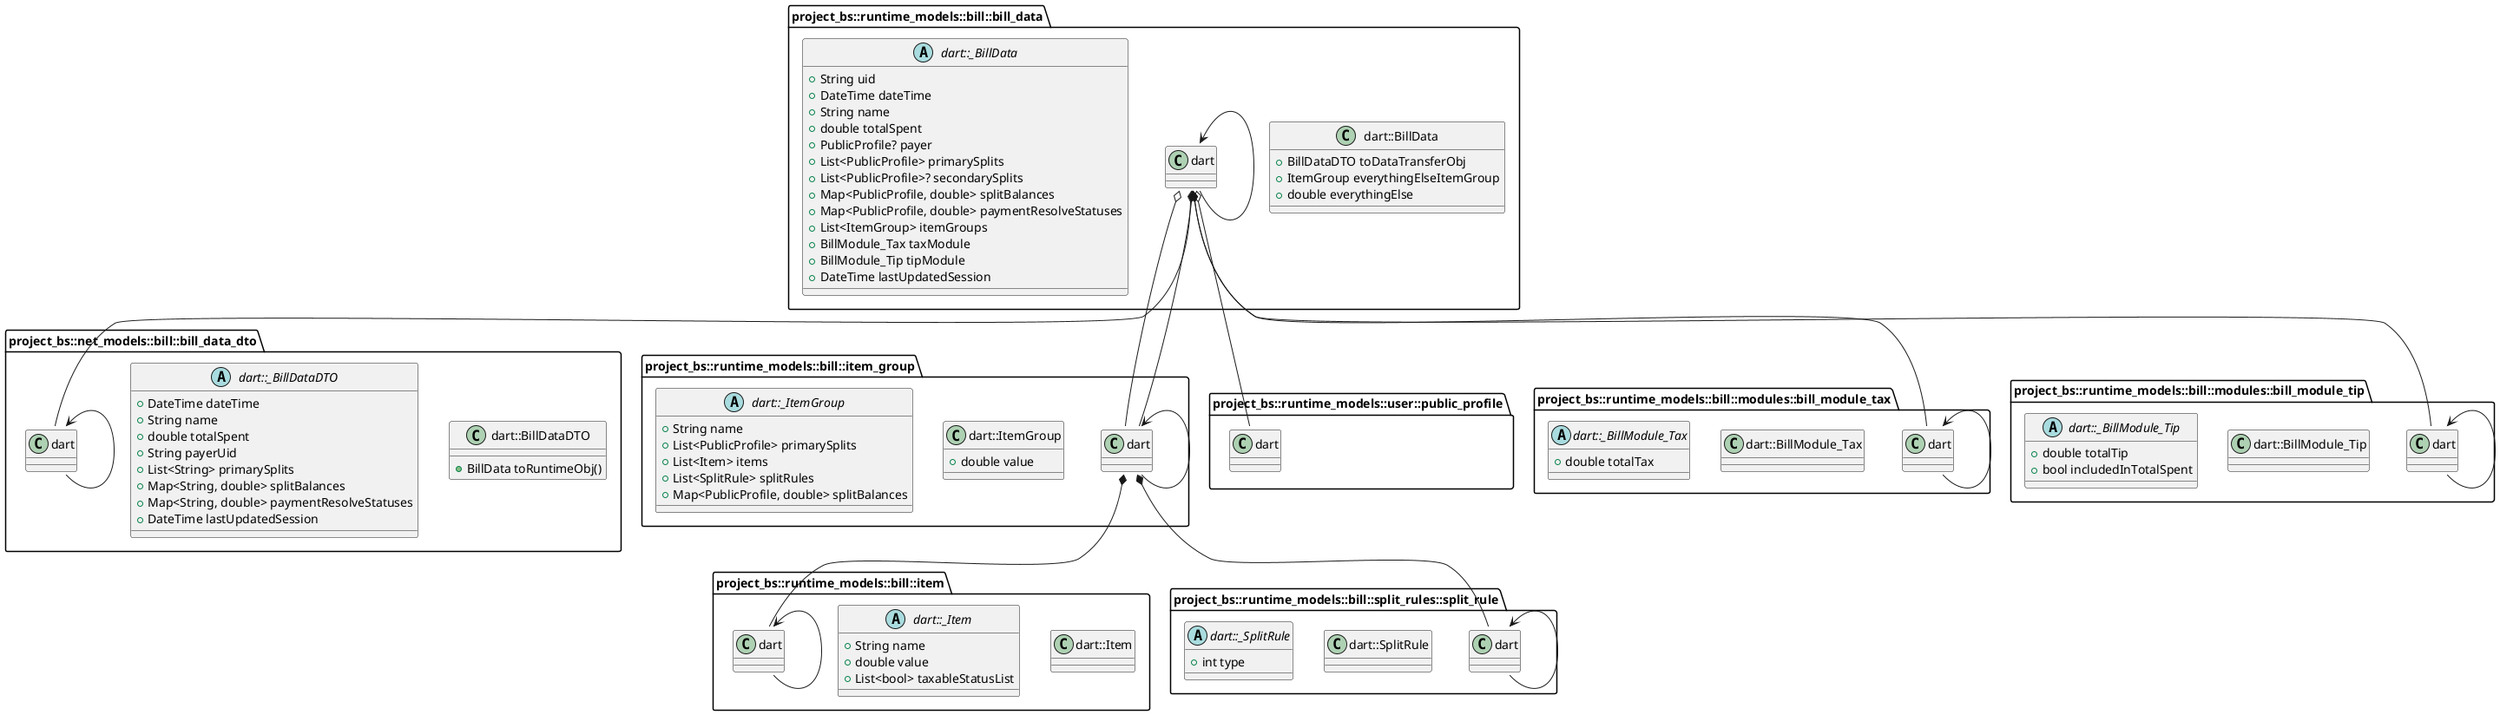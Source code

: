 @startuml Bill

class "project_bs::net_models::bill::bill_data_dto.dart::BillDataDTO" {
    +BillData toRuntimeObj()
}

abstract class "project_bs::net_models::bill::bill_data_dto.dart::_BillDataDTO" {
    +DateTime dateTime
    +String name
    +double totalSpent
    +String payerUid
    +List<String> primarySplits
    +Map<String, double> splitBalances
    +Map<String, double> paymentResolveStatuses
    +DateTime lastUpdatedSession
}
"project_bs::net_models::bill::bill_data_dto.dart::BillDataDTO" <-- "project_bs::net_models::bill::bill_data_dto.dart::_BillDataDTO"

class "project_bs::runtime_models::bill::bill_data.dart::BillData" {
    +BillDataDTO toDataTransferObj
    +ItemGroup everythingElseItemGroup
    +double everythingElse
}

"project_bs::runtime_models::bill::bill_data.dart::BillData" o-- "project_bs::net_models::bill::bill_data_dto.dart::BillDataDTO"
"project_bs::runtime_models::bill::bill_data.dart::BillData" o-- "project_bs::runtime_models::bill::item_group.dart::ItemGroup"

abstract class "project_bs::runtime_models::bill::bill_data.dart::_BillData" {
    +String uid
    +DateTime dateTime
    +String name
    +double totalSpent
    +PublicProfile? payer
    +List<PublicProfile> primarySplits
    +List<PublicProfile>? secondarySplits
    +Map<PublicProfile, double> splitBalances
    +Map<PublicProfile, double> paymentResolveStatuses
    +List<ItemGroup> itemGroups
    +BillModule_Tax taxModule
    +BillModule_Tip tipModule
    +DateTime lastUpdatedSession
}
"project_bs::runtime_models::bill::bill_data.dart::_BillData" o-- "project_bs::runtime_models::user::public_profile.dart::PublicProfile"
"project_bs::runtime_models::bill::bill_data.dart::_BillData" *-- "project_bs::runtime_models::bill::item_group.dart::ItemGroup"
"project_bs::runtime_models::bill::bill_data.dart::_BillData" *-- "project_bs::runtime_models::bill::modules::bill_module_tax.dart::BillModule_Tax"
"project_bs::runtime_models::bill::bill_data.dart::_BillData" *-- "project_bs::runtime_models::bill::modules::bill_module_tip.dart::BillModule_Tip"
"project_bs::runtime_models::bill::bill_data.dart::BillData" <-- "project_bs::runtime_models::bill::bill_data.dart::_BillData"

class "project_bs::runtime_models::bill::item.dart::Item" {
}

abstract class "project_bs::runtime_models::bill::item.dart::_Item" {
    +String name
    +double value
    +List<bool> taxableStatusList
}
"project_bs::runtime_models::bill::item.dart::Item" <-- "project_bs::runtime_models::bill::item.dart::_Item"

class "project_bs::runtime_models::bill::item_group.dart::ItemGroup" {
    +double value
}

abstract class "project_bs::runtime_models::bill::item_group.dart::_ItemGroup" {
    +String name
    +List<PublicProfile> primarySplits
    +List<Item> items
    +List<SplitRule> splitRules
    +Map<PublicProfile, double> splitBalances
}
"project_bs::runtime_models::bill::item_group.dart::_ItemGroup" *-- "project_bs::runtime_models::bill::item.dart::Item"
"project_bs::runtime_models::bill::item_group.dart::_ItemGroup" *-- "project_bs::runtime_models::bill::split_rules::split_rule.dart::SplitRule"
"project_bs::runtime_models::bill::item_group.dart::ItemGroup" <-- "project_bs::runtime_models::bill::item_group.dart::_ItemGroup"

class "project_bs::runtime_models::bill::modules::bill_module_tax.dart::BillModule_Tax" {
}

abstract class "project_bs::runtime_models::bill::modules::bill_module_tax.dart::_BillModule_Tax" {
    +double totalTax
}
"project_bs::runtime_models::bill::modules::bill_module_tax.dart::BillModule_Tax" <-- "project_bs::runtime_models::bill::modules::bill_module_tax.dart::_BillModule_Tax"

class "project_bs::runtime_models::bill::modules::bill_module_tip.dart::BillModule_Tip" {
}

abstract class "project_bs::runtime_models::bill::modules::bill_module_tip.dart::_BillModule_Tip" {
    +double totalTip
    +bool includedInTotalSpent
}
"project_bs::runtime_models::bill::modules::bill_module_tip.dart::BillModule_Tip" <-- "project_bs::runtime_models::bill::modules::bill_module_tip.dart::_BillModule_Tip"

class "project_bs::runtime_models::bill::split_rules::split_rule.dart::SplitRule" {
}

abstract class "project_bs::runtime_models::bill::split_rules::split_rule.dart::_SplitRule" {
    +int type
}
"project_bs::runtime_models::bill::split_rules::split_rule.dart::SplitRule" <-- "project_bs::runtime_models::bill::split_rules::split_rule.dart::_SplitRule"

@enduml